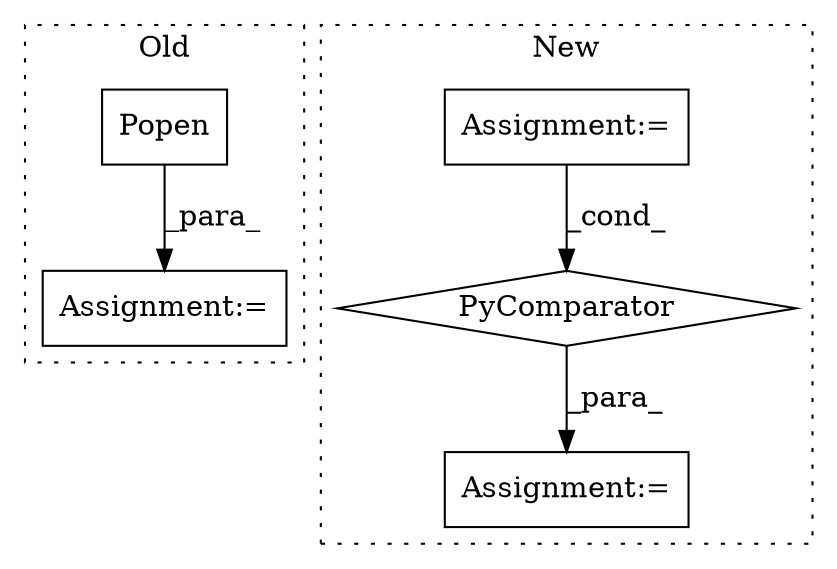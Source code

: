 digraph G {
subgraph cluster0 {
1 [label="Popen" a="32" s="144,202" l="6,1" shape="box"];
5 [label="Assignment:=" a="7" s="310" l="1" shape="box"];
label = "Old";
style="dotted";
}
subgraph cluster1 {
2 [label="PyComparator" a="113" s="520" l="32" shape="diamond"];
3 [label="Assignment:=" a="7" s="402" l="1" shape="box"];
4 [label="Assignment:=" a="7" s="520" l="32" shape="box"];
label = "New";
style="dotted";
}
1 -> 5 [label="_para_"];
2 -> 3 [label="_para_"];
4 -> 2 [label="_cond_"];
}